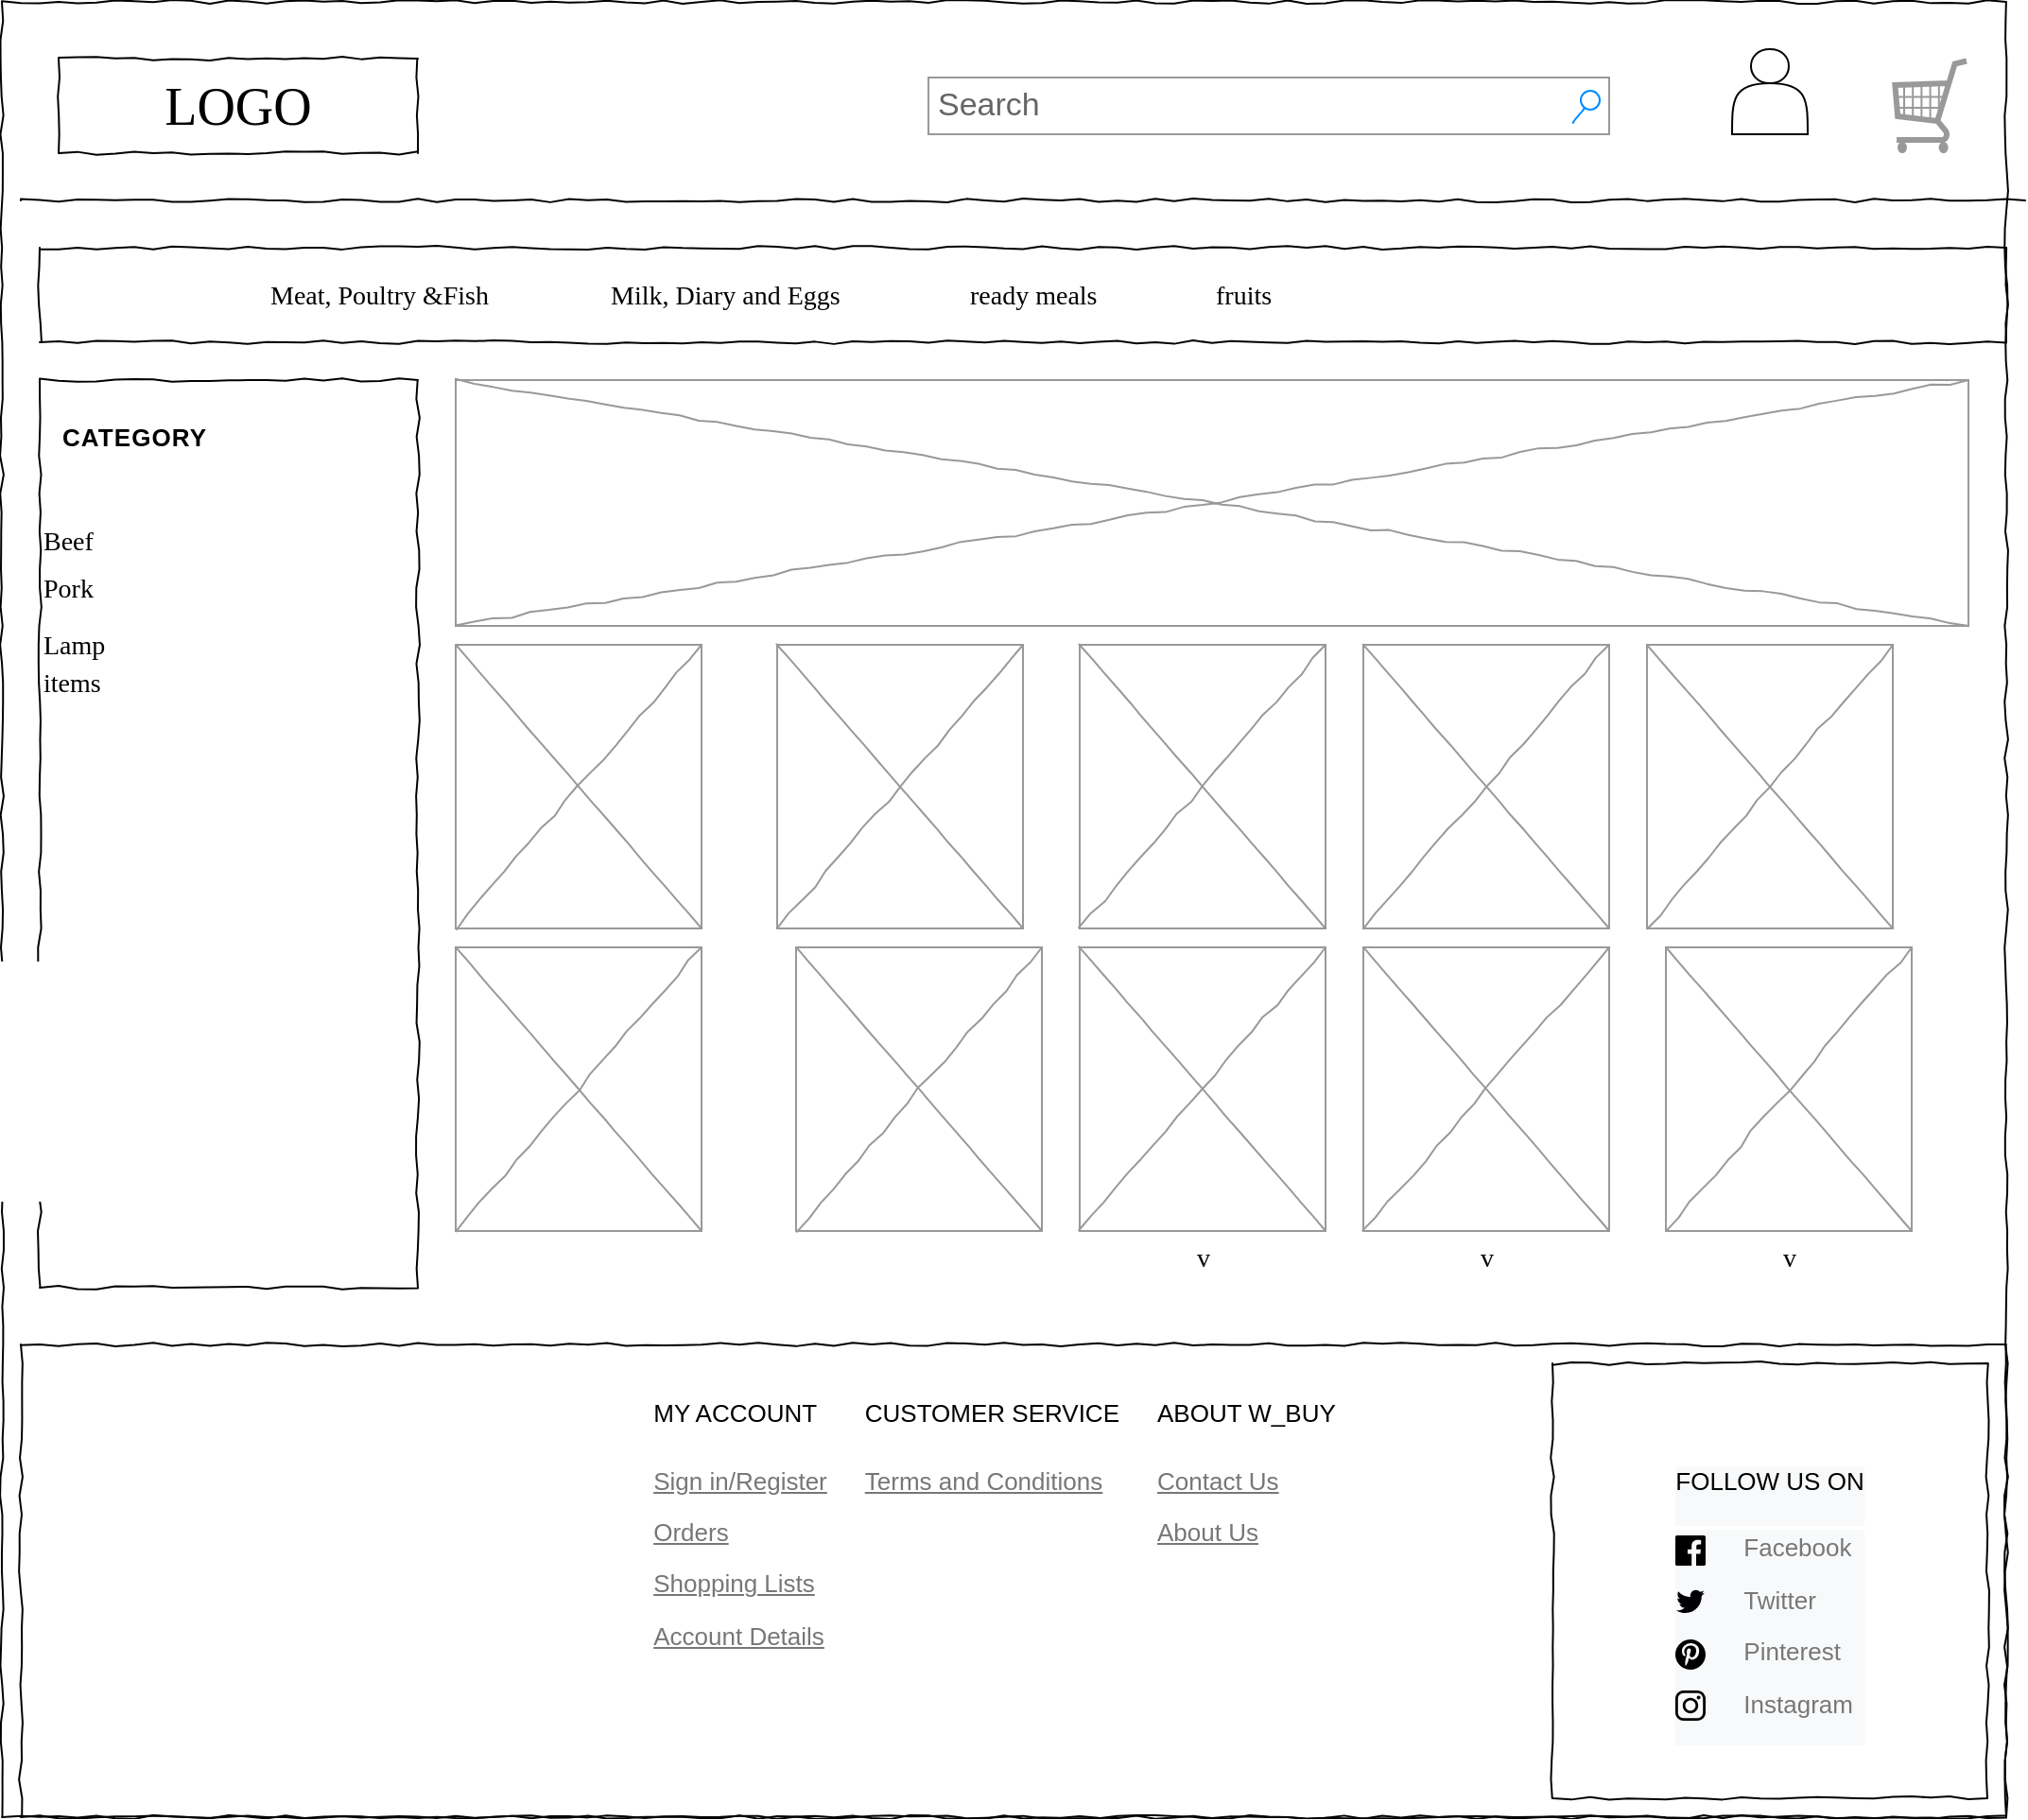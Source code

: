 <mxfile version="17.4.2" type="device"><diagram name="Page-1" id="03018318-947c-dd8e-b7a3-06fadd420f32"><mxGraphModel dx="1015" dy="809" grid="1" gridSize="10" guides="1" tooltips="1" connect="1" arrows="1" fold="1" page="1" pageScale="1" pageWidth="1100" pageHeight="850" background="none" math="0" shadow="0"><root><mxCell id="0"/><mxCell id="1" parent="0"/><mxCell id="677b7b8949515195-1" value="" style="whiteSpace=wrap;html=1;rounded=0;shadow=0;labelBackgroundColor=none;strokeColor=#000000;strokeWidth=1;fillColor=none;fontFamily=Verdana;fontSize=12;fontColor=#000000;align=center;comic=1;" parent="1" vertex="1"><mxGeometry x="10" y="30" width="1060" height="960" as="geometry"/></mxCell><mxCell id="677b7b8949515195-2" value="LOGO" style="whiteSpace=wrap;html=1;rounded=0;shadow=0;labelBackgroundColor=none;strokeWidth=1;fontFamily=Verdana;fontSize=28;align=center;comic=1;" parent="1" vertex="1"><mxGeometry x="40" y="60" width="190" height="50" as="geometry"/></mxCell><mxCell id="677b7b8949515195-3" value="Search" style="strokeWidth=1;shadow=0;dashed=0;align=center;html=1;shape=mxgraph.mockup.forms.searchBox;strokeColor=#999999;mainText=;strokeColor2=#008cff;fontColor=#666666;fontSize=17;align=left;spacingLeft=3;rounded=0;labelBackgroundColor=none;comic=1;" parent="1" vertex="1"><mxGeometry x="500" y="70" width="360" height="30" as="geometry"/></mxCell><mxCell id="677b7b8949515195-8" value="" style="whiteSpace=wrap;html=1;rounded=0;shadow=0;labelBackgroundColor=none;strokeWidth=1;fillColor=none;fontFamily=Verdana;fontSize=12;align=center;comic=1;" parent="1" vertex="1"><mxGeometry x="30" y="230" width="200" height="480" as="geometry"/></mxCell><mxCell id="677b7b8949515195-9" value="" style="line;strokeWidth=1;html=1;rounded=0;shadow=0;labelBackgroundColor=none;fillColor=none;fontFamily=Verdana;fontSize=14;fontColor=#000000;align=center;comic=1;" parent="1" vertex="1"><mxGeometry x="20" y="130" width="1060" height="10" as="geometry"/></mxCell><mxCell id="677b7b8949515195-10" value="" style="whiteSpace=wrap;html=1;rounded=0;shadow=0;labelBackgroundColor=none;strokeWidth=1;fillColor=none;fontFamily=Verdana;fontSize=12;align=center;comic=1;" parent="1" vertex="1"><mxGeometry x="30" y="160" width="1040" height="50" as="geometry"/></mxCell><mxCell id="677b7b8949515195-11" value="Meat, Poultry &amp;amp;Fish" style="text;html=1;points=[];align=left;verticalAlign=top;spacingTop=-4;fontSize=14;fontFamily=Verdana" parent="1" vertex="1"><mxGeometry x="150" y="175" width="60" height="20" as="geometry"/></mxCell><mxCell id="677b7b8949515195-12" value="Milk, Diary and Eggs" style="text;html=1;points=[];align=left;verticalAlign=top;spacingTop=-4;fontSize=14;fontFamily=Verdana" parent="1" vertex="1"><mxGeometry x="330" y="175" width="57" height="20" as="geometry"/></mxCell><mxCell id="677b7b8949515195-13" value="ready meals" style="text;html=1;points=[];align=left;verticalAlign=top;spacingTop=-4;fontSize=14;fontFamily=Verdana" parent="1" vertex="1"><mxGeometry x="520" y="175" width="60" height="20" as="geometry"/></mxCell><mxCell id="677b7b8949515195-14" value="fruits" style="text;html=1;points=[];align=left;verticalAlign=top;spacingTop=-4;fontSize=14;fontFamily=Verdana" parent="1" vertex="1"><mxGeometry x="650" y="175" width="60" height="20" as="geometry"/></mxCell><mxCell id="677b7b8949515195-15" value="&lt;div style=&quot;text-align: justify&quot;&gt;&lt;br&gt;&lt;/div&gt;&lt;div style=&quot;text-align: justify&quot;&gt;&lt;div class=&quot;accordion__segment site-footer__link-bucket&quot; style=&quot;box-sizing: inherit ; float: left ; margin-right: 20px ; margin-top: 0px ; color: rgb(119 , 119 , 119) ; font-family: &amp;#34;arial&amp;#34; , &amp;#34;helvetica&amp;#34; , sans-serif ; font-size: 13px&quot;&gt;&lt;div class=&quot;accordion__toggle heading heading--3 site-footer__heading &quot; style=&quot;box-sizing: inherit ; margin: 0px ; color: black ; font-family: &amp;#34;wfuturasemibold&amp;#34; , sans-serif ; padding-bottom: 15px ; text-transform: uppercase&quot;&gt;MY ACCOUNT&lt;/div&gt;&lt;div class=&quot;accordion__content accordion__content--animated&quot; style=&quot;box-sizing: inherit&quot;&gt;&lt;div class=&quot;footer__box&quot; style=&quot;box-sizing: inherit&quot;&gt;&lt;li class=&quot;nav-list__item&quot; style=&quot;box-sizing: inherit ; display: block ; margin: 0.2em 0px ; padding-bottom: 4px&quot;&gt;&lt;a class=&quot;nav-list__link&quot; href=&quot;https://www.woolworths.co.za/?login=true&quot; style=&quot;box-sizing: inherit ; color: rgb(119 , 119 , 119) ; line-height: 1.6em&quot;&gt;Sign in/Register&lt;/a&gt;&lt;/li&gt;&lt;li class=&quot;nav-list__item&quot; style=&quot;box-sizing: inherit ; display: block ; margin: 0.2em 0px ; padding-bottom: 4px&quot;&gt;&lt;a class=&quot;nav-list__link&quot; href=&quot;https://www.woolworths.co.za/dashboard/purchases/purchase-history&quot; style=&quot;box-sizing: inherit ; color: rgb(119 , 119 , 119) ; line-height: 1.6em&quot;&gt;Orders&lt;/a&gt;&lt;/li&gt;&lt;li class=&quot;nav-list__item&quot; style=&quot;box-sizing: inherit ; display: block ; margin: 0.2em 0px ; padding-bottom: 4px&quot;&gt;&lt;a class=&quot;nav-list__link&quot; href=&quot;https://www.woolworths.co.za/dashboard/shopping-lists/shopping-lists-index&quot; style=&quot;box-sizing: inherit ; color: rgb(119 , 119 , 119) ; line-height: 1.6em&quot;&gt;Shopping Lists&lt;/a&gt;&lt;/li&gt;&lt;li class=&quot;nav-list__item&quot; style=&quot;box-sizing: inherit ; display: block ; margin: 0.2em 0px ; padding-bottom: 4px&quot;&gt;&lt;a class=&quot;nav-list__link&quot; href=&quot;https://www.woolworths.co.za/dashboard/myaccount/user-details&quot; style=&quot;box-sizing: inherit ; color: rgb(119 , 119 , 119) ; line-height: 1.6em&quot;&gt;Account Details&lt;/a&gt;&lt;/li&gt;&lt;li class=&quot;nav-list__item&quot; style=&quot;box-sizing: inherit ; display: block ; margin: 0.2em 0px ; padding-bottom: 4px&quot;&gt;&lt;br&gt;&lt;/li&gt;&lt;/div&gt;&lt;/div&gt;&lt;/div&gt;&lt;div class=&quot;accordion__segment site-footer__link-bucket&quot; style=&quot;box-sizing: inherit ; float: left ; margin-right: 20px ; margin-top: 0px ; color: rgb(119 , 119 , 119) ; font-family: &amp;#34;arial&amp;#34; , &amp;#34;helvetica&amp;#34; , sans-serif ; font-size: 13px&quot;&gt;&lt;div class=&quot;accordion__toggle heading heading--3 site-footer__heading &quot; style=&quot;box-sizing: inherit ; margin: 0px ; color: black ; font-family: &amp;#34;wfuturasemibold&amp;#34; , sans-serif ; padding-bottom: 15px ; text-transform: uppercase&quot;&gt;CUSTOMER SERVICE&lt;/div&gt;&lt;div class=&quot;accordion__content accordion__content--animated&quot; style=&quot;box-sizing: inherit&quot;&gt;&lt;div class=&quot;footer__box&quot; style=&quot;box-sizing: inherit&quot;&gt;&lt;li class=&quot;nav-list__item&quot; style=&quot;box-sizing: inherit ; display: block ; margin: 0.2em 0px ; padding-bottom: 4px&quot;&gt;&lt;a class=&quot;nav-list__link&quot; href=&quot;https://www.woolworths.co.za/corporate/fol110048&quot; style=&quot;box-sizing: inherit ; color: rgb(119 , 119 , 119) ; line-height: 1.6em&quot;&gt;Terms and Conditions&lt;/a&gt;&lt;/li&gt;&lt;li class=&quot;nav-list__item&quot; style=&quot;box-sizing: inherit ; display: block ; margin: 0.2em 0px ; padding-bottom: 4px&quot;&gt;&lt;br&gt;&lt;/li&gt;&lt;div class=&quot;heading heading--3 site-footer__heading&quot; style=&quot;box-sizing: inherit ; margin: 24px 0px 0px ; color: black ; font-family: &amp;#34;wfuturasemibold&amp;#34; , sans-serif ; padding-bottom: 15px ; text-transform: uppercase&quot;&gt;&lt;br&gt;&lt;/div&gt;&lt;/div&gt;&lt;/div&gt;&lt;/div&gt;&lt;div class=&quot;accordion__segment site-footer__link-bucket&quot; style=&quot;box-sizing: inherit ; float: left ; margin-right: 20px ; margin-top: 0px ; color: rgb(119 , 119 , 119) ; font-family: &amp;#34;arial&amp;#34; , &amp;#34;helvetica&amp;#34; , sans-serif ; font-size: 13px&quot;&gt;&lt;div class=&quot;accordion__toggle heading heading--3 site-footer__heading &quot; style=&quot;box-sizing: inherit ; margin: 0px ; color: black ; font-family: &amp;#34;wfuturasemibold&amp;#34; , sans-serif ; padding-bottom: 15px ; text-transform: uppercase&quot;&gt;ABOUT W_BUY&lt;/div&gt;&lt;div class=&quot;accordion__content accordion__content--animated&quot; style=&quot;box-sizing: inherit&quot;&gt;&lt;div class=&quot;footer__box&quot; style=&quot;box-sizing: inherit&quot;&gt;&lt;li class=&quot;nav-list__item&quot; style=&quot;box-sizing: inherit ; display: block ; margin: 0.2em 0px ; padding-bottom: 4px&quot;&gt;&lt;a class=&quot;nav-list__link&quot; href=&quot;https://www.woolworths.co.za/contactus&quot; style=&quot;box-sizing: inherit ; color: rgb(119 , 119 , 119) ; line-height: 1.6em&quot;&gt;Contact Us&lt;/a&gt;&lt;/li&gt;&lt;li class=&quot;nav-list__item&quot; style=&quot;box-sizing: inherit ; display: block ; margin: 0.2em 0px ; padding-bottom: 4px&quot;&gt;&lt;a class=&quot;nav-list__link&quot; href=&quot;https://www.woolworths.co.za/corporate/fol110065&quot; style=&quot;box-sizing: inherit ; color: rgb(119 , 119 , 119) ; line-height: 1.6em&quot;&gt;About Us&lt;/a&gt;&lt;/li&gt;&lt;li class=&quot;nav-list__item&quot; style=&quot;box-sizing: inherit ; display: block ; margin: 0.2em 0px ; padding-bottom: 4px&quot;&gt;&lt;br&gt;&lt;br&gt;&lt;/li&gt;&lt;/div&gt;&lt;/div&gt;&lt;/div&gt;&lt;br&gt;&lt;/div&gt;" style="whiteSpace=wrap;html=1;rounded=0;shadow=0;labelBackgroundColor=none;strokeWidth=1;fillColor=none;fontFamily=Verdana;fontSize=12;align=center;verticalAlign=top;spacing=10;comic=1;" parent="1" vertex="1"><mxGeometry x="20" y="740" width="1050" height="250" as="geometry"/></mxCell><mxCell id="677b7b8949515195-16" value="" style="verticalLabelPosition=bottom;shadow=0;dashed=0;align=center;html=1;verticalAlign=top;strokeWidth=1;shape=mxgraph.mockup.graphics.simpleIcon;strokeColor=#999999;rounded=0;labelBackgroundColor=none;fontFamily=Verdana;fontSize=14;fontColor=#000000;comic=1;" parent="1" vertex="1"><mxGeometry x="250" y="230" width="800" height="130" as="geometry"/></mxCell><mxCell id="677b7b8949515195-26" value="&#10;&#10;&lt;div class=&quot;accordion__toggle heading heading--3 site-footer__heading&quot; style=&quot;font-size: 13px; font-style: normal; font-weight: 400; letter-spacing: normal; text-align: justify; text-indent: 0px; word-spacing: 0px; background-color: rgb(248, 249, 250); box-sizing: inherit; margin: 0px; color: black; font-family: wfuturasemibold, sans-serif; padding-bottom: 15px; text-transform: uppercase;&quot;&gt;FOLLOW US ON&lt;/div&gt;&lt;div class=&quot;accordion__content accordion__content--animated&quot; style=&quot;color: rgb(119, 119, 119); font-family: arial, helvetica, sans-serif; font-size: 13px; font-style: normal; font-weight: 400; letter-spacing: normal; text-align: justify; text-indent: 0px; text-transform: none; word-spacing: 0px; background-color: rgb(248, 249, 250); box-sizing: inherit;&quot;&gt;&lt;div class=&quot;footer__box&quot; style=&quot;box-sizing: inherit&quot;&gt;&lt;a href=&quot;http://www.facebook.com/WoolworthsSA&quot; class=&quot;social-icon__link&quot; target=&quot;_blank&quot; style=&quot;box-sizing: inherit ; color: rgb(119 , 119 , 119) ; line-height: 1.6em ; display: block ; margin: 0.2em 0px ; padding-bottom: 4px&quot;&gt;&lt;span class=&quot;icon icon--facebook-dark&quot; style=&quot;box-sizing: inherit ; display: inline-block ; vertical-align: middle ; background-repeat: no-repeat ; background-position: center center ; text-indent: -999em ; overflow: hidden ; background-image: url(&amp;quot;data:image/svg+xml;charset%3DUS-ASCII,%3Csvg%20xmlns%3D%22http%3A%2F%2Fwww.w3.org%2F2000%2Fsvg%22%20width%3D%2216%22%20height%3D%2216%22%20viewBox%3D%220%200%2016%2016%22%3E%3Cpath%20d%3D%22M15.1%200H.9C.4%200%200%20.4%200%20.9v14.2c0%20.5.4.9.9.9h7.7V9.8H6.5V7.4h2.1V5.6c0-2.1%201.3-3.2%203.1-3.2.9%200%201.6.1%201.9.1v2.2h-1.3c-1%200-1.2.5-1.2%201.2v1.5h2.4l-.3%202.4H11V16h4.1c.5%200%20.9-.4.9-.9V.9c0-.5-.4-.9-.9-.9z%22%2F%3E%3C%2Fsvg%3E&amp;quot;) ; width: 16px ; height: 16px ; margin-right: 20px&quot;&gt;&lt;/span&gt;&lt;span class=&quot;inline-block-hidden--mobi-max&quot; style=&quot;box-sizing: inherit ; display: inline-block&quot;&gt;Facebook&lt;/span&gt;&lt;/a&gt;&lt;a href=&quot;http://www.twitter.com/woolworths_SA&quot; class=&quot;social-icon__link&quot; target=&quot;_blank&quot; style=&quot;box-sizing: inherit ; color: rgb(119 , 119 , 119) ; line-height: 1.6em ; display: block ; margin: 0.2em 0px ; padding-bottom: 4px&quot;&gt;&lt;span class=&quot;icon icon--twitter-dark&quot; style=&quot;box-sizing: inherit ; display: inline-block ; vertical-align: middle ; background-repeat: no-repeat ; background-position: center center ; text-indent: -999em ; overflow: hidden ; background-image: url(&amp;quot;data:image/svg+xml;charset%3DUS-ASCII,%3Csvg%20xmlns%3D%22http%3A%2F%2Fwww.w3.org%2F2000%2Fsvg%22%20width%3D%2216%22%20height%3D%2216%22%20viewBox%3D%220%200%2016%2016%22%3E%3Cpath%20d%3D%22M15.4%203.4c-.5.2-1.1.4-1.7.5.6-.4%201.1-1%201.3-1.7-.6.3-1.2.6-1.9.7-.6-.6-1.3-1-2.2-1-1.7%200-3%201.4-3%203%200%20.2%200%20.5.1.7-2.6%200-4.9-1.2-6.4-3-.2.4-.4.9-.4%201.5%200%201.1.5%202%201.3%202.5-.5%200-1-.2-1.4-.4%200%201.5%201%202.7%202.4%203-.1.1-.4.1-.7.1-.2%200-.4%200-.6-.1.4%201.2%201.5%202.1%202.8%202.1-1%20.8-2.3%201.3-3.8%201.3-.2%200-.5%200-.7%200%201.5.9%203%201.4%204.8%201.4%205.6%200%208.6-4.6%208.6-8.6V5c.6-.4%201.1-1%201.5-1.6z%22%20fill%3D%22%23010002%22%2F%3E%3C%2Fsvg%3E&amp;quot;) ; width: 16px ; height: 16px ; margin-right: 20px&quot;&gt;&lt;/span&gt;&lt;span class=&quot;inline-block-hidden--mobi-max&quot; style=&quot;box-sizing: inherit ; display: inline-block&quot;&gt;Twitter&lt;/span&gt;&lt;/a&gt;&lt;a href=&quot;http://www.pinterest.com/woolworthssa&quot; class=&quot;social-icon__link&quot; target=&quot;_blank&quot; style=&quot;box-sizing: inherit ; color: rgb(119 , 119 , 119) ; line-height: 1.6em ; display: block ; margin: 0.2em 0px ; padding-bottom: 4px&quot;&gt;&lt;span class=&quot;icon icon--pinterest-dark&quot; style=&quot;box-sizing: inherit ; display: inline-block ; vertical-align: middle ; background-repeat: no-repeat ; background-position: center center ; text-indent: -999em ; overflow: hidden ; background-image: url(&amp;quot;data:image/svg+xml;charset%3DUS-ASCII,%3Csvg%20xmlns%3D%22http%3A%2F%2Fwww.w3.org%2F2000%2Fsvg%22%20width%3D%2216%22%20height%3D%2216%22%20viewBox%3D%220%200%2016%2016%22%3E%3Cpath%20d%3D%22M8%200C3.6%200%200%203.6%200%208s3.6%208%208%208%208-3.6%208-8-3.6-8-8-8zm.9%2010.7c-.7%200-1.4-.4-1.7-.9%200%200-.4%201.6-.5%201.9-.3%201.1-1.2%202.2-1.2%202.2%200%20.1-.2%200-.2%200%200-.1-.2-1.5%200-2.6.1-.6.9-3.7.9-3.7S6%207.1%206%206.5c0-1%20.6-1.8%201.3-1.8.6%200%20.9.5.9%201%200%20.6-.4%201.6-.6%202.4-.1.8.5%201.4%201.2%201.4%201.3%200%202.2-1.7%202.2-3.6%200-1.5-1-2.6-2.9-2.6C6%203.2%204.7%204.8%204.7%206.5c0%20.6.2%201%20.5%201.3.1.2.1.2.1.4%200%20.1-.1.4-.1.5%200%20.2-.2.2-.3.2-1-.4-1.4-1.4-1.4-2.6C3.4%204.4%205%202%208.3%202c2.6%200%204.3%201.9%204.3%203.9%200%202.7-1.5%204.8-3.7%204.8z%22%2F%3E%3C%2Fsvg%3E&amp;quot;) ; width: 16px ; height: 16px ; margin-right: 20px&quot;&gt;&lt;/span&gt;&lt;span class=&quot;inline-block-hidden--mobi-max&quot; style=&quot;box-sizing: inherit ; display: inline-block&quot;&gt;Pinterest&lt;/span&gt;&lt;/a&gt;&lt;a href=&quot;http://www.instagram.com/woolworths_sa&quot; class=&quot;social-icon__link&quot; target=&quot;_blank&quot; style=&quot;box-sizing: inherit ; color: rgb(119 , 119 , 119) ; line-height: 1.6em ; display: block ; margin: 0.2em 0px ; padding-bottom: 4px&quot;&gt;&lt;span class=&quot;icon icon--instagram-dark&quot; style=&quot;box-sizing: inherit ; display: inline-block ; vertical-align: middle ; background-repeat: no-repeat ; background-position: center center ; text-indent: -999em ; overflow: hidden ; background-image: url(&amp;quot;data:image/svg+xml;charset%3DUS-ASCII,%3Csvg%20xmlns%3D%22http%3A%2F%2Fwww.w3.org%2F2000%2Fsvg%22%20width%3D%2216%22%20height%3D%2216%22%20viewBox%3D%220%200%2016%2016%22%3E%3Cpath%20d%3D%22M11.6%200H4.4C2%200%200%202%200%204.4v7.2C0%2014%202%2016%204.4%2016h7.2c2.4%200%204.4-2%204.4-4.4V4.4C16%202%2014%200%2011.6%200zm3%2011.6c0%201.7-1.3%203-3%203H4.4c-1.7%200-3-1.3-3-3V4.4c0-1.7%201.3-3%203-3h7.2c1.7%200%203%201.3%203%203v7.2z%22%2F%3E%3Cpath%20d%3D%22M8%203.9C5.7%203.9%203.9%205.7%203.9%208s1.8%204.1%204.1%204.1%204.1-1.8%204.1-4.1S10.3%203.9%208%203.9zm0%206.8c-1.5%200-2.7-1.2-2.7-2.7%200-1.5%201.2-2.7%202.7-2.7s2.7%201.2%202.7%202.7c0%201.5-1.2%202.7-2.7%202.7zM12.3%202.7c-.3%200-.5.1-.7.3-.2.2-.3.5-.3.7%200%20.3.1.5.3.7.2.2.5.3.7.3.3%200%20.5-.1.7-.3.2-.2.3-.5.3-.7%200-.3-.1-.5-.3-.7-.2-.2-.4-.3-.7-.3z%22%2F%3E%3C%2Fsvg%3E&amp;quot;) ; width: 16px ; height: 16px ; margin-right: 20px&quot;&gt;&lt;/span&gt;&lt;span class=&quot;inline-block-hidden--mobi-max&quot; style=&quot;box-sizing: inherit ; display: inline-block&quot;&gt;Instagram&lt;/span&gt;&lt;/a&gt;&lt;a href=&quot;http://www.youtube.com/user/woolworthssa&quot; class=&quot;social-icon__link&quot; target=&quot;_blank&quot; style=&quot;box-sizing: inherit ; color: rgb(119 , 119 , 119) ; line-height: 1.6em ; display: block ; margin: 0.2em 0px ; padding-bottom: 4px&quot;&gt;&lt;span class=&quot;icon icon--youtube-dark&quot; style=&quot;box-sizing: inherit ; display: inline-block ; vertical-align: middle ; background-repeat: no-repeat ; background-position: center center ; text-indent: -999em ; overflow: hidden ; background-image: url(&amp;quot;data:image/svg+xml;charset%3DUS-ASCII,%3Csvg%20xmlns%3D%22http%3A%2F%2Fwww.w3.org%2F2000%2Fsvg%22%20width%3D%2216%22%20height%3D%2216%22%20viewBox%3D%220%200%2016%2016%22%3E%3Cpath%20d%3D%22M15.9%205c-.1-1.1-.7-2.4-2-2.5-3.6-.2-8-.3-11.7%200C1%202.7.2%204.1.1%205.1%200%207.4%200%208.6.1%2010.9c.1%201.1.9%202.5%202%202.6%203.8.2%208.1.3%2011.7%200%201.1-.2%201.9-1.6%202-2.6.2-2.3.2-3.7.1-5.9zM6%2010.8V5.1L11%208l-5%202.8z%22%20fill%3D%22%23010002%22%2F%3E%3C%2Fsvg%3E" style="whiteSpace=wrap;html=1;rounded=0;shadow=0;labelBackgroundColor=none;strokeWidth=1;fillColor=none;fontFamily=Verdana;fontSize=12;align=center;comic=1;" parent="1" vertex="1"><mxGeometry x="830" y="750" width="230" height="230" as="geometry"/></mxCell><mxCell id="677b7b8949515195-27" value="&lt;h4 class=&quot;facet--titles is-collapsed&quot; style=&quot;box-sizing: inherit ; margin: 9px 0px 5px ; font-size: 13px ; font-family: &amp;#34;wfuturasemibold&amp;#34; , sans-serif ; display: flex ; justify-content: space-between ; align-items: center ; position: relative ; padding-top: 12px ; letter-spacing: 0.54px ; line-height: 14px ; text-transform: uppercase ; cursor: pointer ; text-align: center ; background-color: rgb(255 , 255 , 255)&quot;&gt;CATEGORY&lt;/h4&gt;" style="text;html=1;points=[];align=left;verticalAlign=top;spacingTop=-4;fontSize=14;fontFamily=Verdana" parent="1" vertex="1"><mxGeometry x="40" y="230" width="170" height="20" as="geometry"/></mxCell><mxCell id="677b7b8949515195-30" value="Beef" style="text;html=1;points=[];align=left;verticalAlign=top;spacingTop=-4;fontSize=14;fontFamily=Verdana" parent="1" vertex="1"><mxGeometry x="30" y="305" width="170" height="20" as="geometry"/></mxCell><mxCell id="677b7b8949515195-39" value="Lamp" style="text;html=1;points=[];align=left;verticalAlign=top;spacingTop=-4;fontSize=14;fontFamily=Verdana" parent="1" vertex="1"><mxGeometry x="30" y="360" width="170" height="20" as="geometry"/></mxCell><mxCell id="677b7b8949515195-40" value="Pork" style="text;html=1;points=[];align=left;verticalAlign=top;spacingTop=-4;fontSize=14;fontFamily=Verdana" parent="1" vertex="1"><mxGeometry x="30" y="330" width="170" height="20" as="geometry"/></mxCell><mxCell id="CED7LqGhBkHm4yS05gS--2" value="items" style="text;html=1;points=[];align=left;verticalAlign=top;spacingTop=-4;fontSize=14;fontFamily=Verdana" vertex="1" parent="1"><mxGeometry x="30" y="380" width="170" height="20" as="geometry"/></mxCell><mxCell id="CED7LqGhBkHm4yS05gS--4" value="" style="verticalLabelPosition=bottom;shadow=0;dashed=0;align=center;html=1;verticalAlign=top;strokeWidth=1;shape=mxgraph.mockup.misc.shoppingCart;strokeColor=#999999;" vertex="1" parent="1"><mxGeometry x="1010" y="60" width="40" height="50" as="geometry"/></mxCell><mxCell id="CED7LqGhBkHm4yS05gS--5" value="" style="shape=actor;whiteSpace=wrap;html=1;" vertex="1" parent="1"><mxGeometry x="925" y="55" width="40" height="45" as="geometry"/></mxCell><mxCell id="CED7LqGhBkHm4yS05gS--7" value="" style="verticalLabelPosition=bottom;shadow=0;dashed=0;align=center;html=1;verticalAlign=top;strokeWidth=1;shape=mxgraph.mockup.graphics.simpleIcon;strokeColor=#999999;rounded=0;labelBackgroundColor=none;fontFamily=Verdana;fontSize=14;fontColor=#000000;comic=1;" vertex="1" parent="1"><mxGeometry x="250" y="370" width="130" height="150" as="geometry"/></mxCell><mxCell id="CED7LqGhBkHm4yS05gS--8" value="v" style="verticalLabelPosition=bottom;shadow=0;dashed=0;align=center;html=1;verticalAlign=top;strokeWidth=1;shape=mxgraph.mockup.graphics.simpleIcon;strokeColor=#999999;rounded=0;labelBackgroundColor=none;fontFamily=Verdana;fontSize=14;fontColor=#000000;comic=1;" vertex="1" parent="1"><mxGeometry x="420" y="370" width="130" height="150" as="geometry"/></mxCell><mxCell id="CED7LqGhBkHm4yS05gS--9" value="v" style="verticalLabelPosition=bottom;shadow=0;dashed=0;align=center;html=1;verticalAlign=top;strokeWidth=1;shape=mxgraph.mockup.graphics.simpleIcon;strokeColor=#999999;rounded=0;labelBackgroundColor=none;fontFamily=Verdana;fontSize=14;fontColor=#000000;comic=1;" vertex="1" parent="1"><mxGeometry x="580" y="370" width="130" height="150" as="geometry"/></mxCell><mxCell id="CED7LqGhBkHm4yS05gS--10" value="v" style="verticalLabelPosition=bottom;shadow=0;dashed=0;align=center;html=1;verticalAlign=top;strokeWidth=1;shape=mxgraph.mockup.graphics.simpleIcon;strokeColor=#999999;rounded=0;labelBackgroundColor=none;fontFamily=Verdana;fontSize=14;fontColor=#000000;comic=1;" vertex="1" parent="1"><mxGeometry x="730" y="370" width="130" height="150" as="geometry"/></mxCell><mxCell id="CED7LqGhBkHm4yS05gS--11" value="v" style="verticalLabelPosition=bottom;shadow=0;dashed=0;align=center;html=1;verticalAlign=top;strokeWidth=1;shape=mxgraph.mockup.graphics.simpleIcon;strokeColor=#999999;rounded=0;labelBackgroundColor=none;fontFamily=Verdana;fontSize=14;fontColor=#000000;comic=1;" vertex="1" parent="1"><mxGeometry x="880" y="370" width="130" height="150" as="geometry"/></mxCell><mxCell id="CED7LqGhBkHm4yS05gS--12" value="" style="verticalLabelPosition=bottom;shadow=0;dashed=0;align=center;html=1;verticalAlign=top;strokeWidth=1;shape=mxgraph.mockup.graphics.simpleIcon;strokeColor=#999999;rounded=0;labelBackgroundColor=none;fontFamily=Verdana;fontSize=14;fontColor=#000000;comic=1;" vertex="1" parent="1"><mxGeometry x="250" y="530" width="130" height="150" as="geometry"/></mxCell><mxCell id="CED7LqGhBkHm4yS05gS--13" value="" style="verticalLabelPosition=bottom;shadow=0;dashed=0;align=center;html=1;verticalAlign=top;strokeWidth=1;shape=mxgraph.mockup.graphics.simpleIcon;strokeColor=#999999;rounded=0;labelBackgroundColor=none;fontFamily=Verdana;fontSize=14;fontColor=#000000;comic=1;" vertex="1" parent="1"><mxGeometry x="430" y="530" width="130" height="150" as="geometry"/></mxCell><mxCell id="CED7LqGhBkHm4yS05gS--14" value="v" style="verticalLabelPosition=bottom;shadow=0;dashed=0;align=center;html=1;verticalAlign=top;strokeWidth=1;shape=mxgraph.mockup.graphics.simpleIcon;strokeColor=#999999;rounded=0;labelBackgroundColor=none;fontFamily=Verdana;fontSize=14;fontColor=#000000;comic=1;" vertex="1" parent="1"><mxGeometry x="580" y="530" width="130" height="150" as="geometry"/></mxCell><mxCell id="CED7LqGhBkHm4yS05gS--16" value="v" style="verticalLabelPosition=bottom;shadow=0;dashed=0;align=center;html=1;verticalAlign=top;strokeWidth=1;shape=mxgraph.mockup.graphics.simpleIcon;strokeColor=#999999;rounded=0;labelBackgroundColor=none;fontFamily=Verdana;fontSize=14;fontColor=#000000;comic=1;" vertex="1" parent="1"><mxGeometry x="730" y="530" width="130" height="150" as="geometry"/></mxCell><mxCell id="CED7LqGhBkHm4yS05gS--17" value="v" style="verticalLabelPosition=bottom;shadow=0;dashed=0;align=center;html=1;verticalAlign=top;strokeWidth=1;shape=mxgraph.mockup.graphics.simpleIcon;strokeColor=#999999;rounded=0;labelBackgroundColor=none;fontFamily=Verdana;fontSize=14;fontColor=#000000;comic=1;" vertex="1" parent="1"><mxGeometry x="890" y="530" width="130" height="150" as="geometry"/></mxCell></root></mxGraphModel></diagram></mxfile>